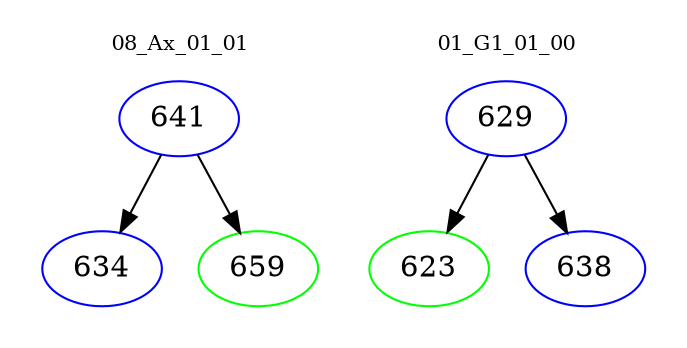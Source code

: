 digraph{
subgraph cluster_0 {
color = white
label = "08_Ax_01_01";
fontsize=10;
T0_641 [label="641", color="blue"]
T0_641 -> T0_634 [color="black"]
T0_634 [label="634", color="blue"]
T0_641 -> T0_659 [color="black"]
T0_659 [label="659", color="green"]
}
subgraph cluster_1 {
color = white
label = "01_G1_01_00";
fontsize=10;
T1_629 [label="629", color="blue"]
T1_629 -> T1_623 [color="black"]
T1_623 [label="623", color="green"]
T1_629 -> T1_638 [color="black"]
T1_638 [label="638", color="blue"]
}
}

